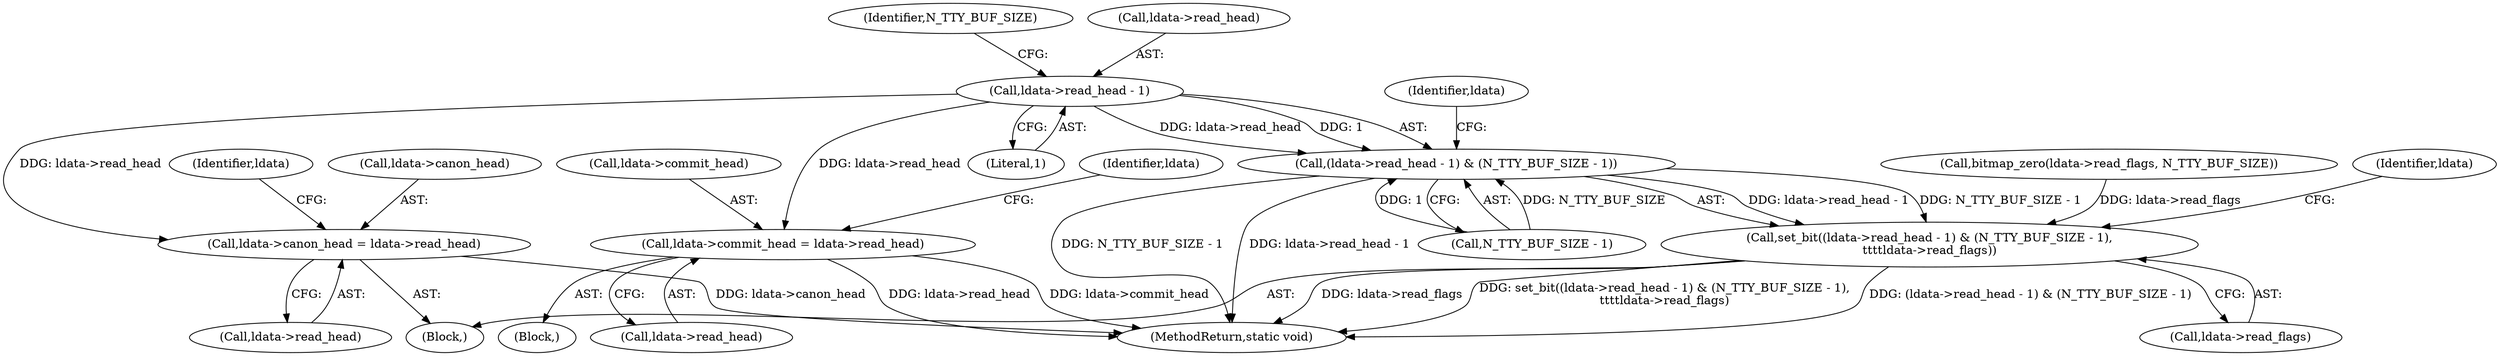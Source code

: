 digraph "0_linux_966031f340185eddd05affcf72b740549f056348_0@API" {
"1000167" [label="(Call,ldata->read_head - 1)"];
"1000166" [label="(Call,(ldata->read_head - 1) & (N_TTY_BUF_SIZE - 1))"];
"1000165" [label="(Call,set_bit((ldata->read_head - 1) & (N_TTY_BUF_SIZE - 1),\n\t\t\t\tldata->read_flags))"];
"1000178" [label="(Call,ldata->canon_head = ldata->read_head)"];
"1000190" [label="(Call,ldata->commit_head = ldata->read_head)"];
"1000173" [label="(Identifier,N_TTY_BUF_SIZE)"];
"1000190" [label="(Call,ldata->commit_head = ldata->read_head)"];
"1000194" [label="(Call,ldata->read_head)"];
"1000168" [label="(Call,ldata->read_head)"];
"1000463" [label="(MethodReturn,static void)"];
"1000166" [label="(Call,(ldata->read_head - 1) & (N_TTY_BUF_SIZE - 1))"];
"1000164" [label="(Block,)"];
"1000182" [label="(Call,ldata->read_head)"];
"1000191" [label="(Call,ldata->commit_head)"];
"1000187" [label="(Identifier,ldata)"];
"1000129" [label="(Block,)"];
"1000171" [label="(Literal,1)"];
"1000178" [label="(Call,ldata->canon_head = ldata->read_head)"];
"1000130" [label="(Call,bitmap_zero(ldata->read_flags, N_TTY_BUF_SIZE))"];
"1000176" [label="(Identifier,ldata)"];
"1000175" [label="(Call,ldata->read_flags)"];
"1000180" [label="(Identifier,ldata)"];
"1000172" [label="(Call,N_TTY_BUF_SIZE - 1)"];
"1000179" [label="(Call,ldata->canon_head)"];
"1000167" [label="(Call,ldata->read_head - 1)"];
"1000199" [label="(Identifier,ldata)"];
"1000165" [label="(Call,set_bit((ldata->read_head - 1) & (N_TTY_BUF_SIZE - 1),\n\t\t\t\tldata->read_flags))"];
"1000167" -> "1000166"  [label="AST: "];
"1000167" -> "1000171"  [label="CFG: "];
"1000168" -> "1000167"  [label="AST: "];
"1000171" -> "1000167"  [label="AST: "];
"1000173" -> "1000167"  [label="CFG: "];
"1000167" -> "1000166"  [label="DDG: ldata->read_head"];
"1000167" -> "1000166"  [label="DDG: 1"];
"1000167" -> "1000178"  [label="DDG: ldata->read_head"];
"1000167" -> "1000190"  [label="DDG: ldata->read_head"];
"1000166" -> "1000165"  [label="AST: "];
"1000166" -> "1000172"  [label="CFG: "];
"1000172" -> "1000166"  [label="AST: "];
"1000176" -> "1000166"  [label="CFG: "];
"1000166" -> "1000463"  [label="DDG: N_TTY_BUF_SIZE - 1"];
"1000166" -> "1000463"  [label="DDG: ldata->read_head - 1"];
"1000166" -> "1000165"  [label="DDG: ldata->read_head - 1"];
"1000166" -> "1000165"  [label="DDG: N_TTY_BUF_SIZE - 1"];
"1000172" -> "1000166"  [label="DDG: N_TTY_BUF_SIZE"];
"1000172" -> "1000166"  [label="DDG: 1"];
"1000165" -> "1000164"  [label="AST: "];
"1000165" -> "1000175"  [label="CFG: "];
"1000175" -> "1000165"  [label="AST: "];
"1000180" -> "1000165"  [label="CFG: "];
"1000165" -> "1000463"  [label="DDG: (ldata->read_head - 1) & (N_TTY_BUF_SIZE - 1)"];
"1000165" -> "1000463"  [label="DDG: ldata->read_flags"];
"1000165" -> "1000463"  [label="DDG: set_bit((ldata->read_head - 1) & (N_TTY_BUF_SIZE - 1),\n\t\t\t\tldata->read_flags)"];
"1000130" -> "1000165"  [label="DDG: ldata->read_flags"];
"1000178" -> "1000164"  [label="AST: "];
"1000178" -> "1000182"  [label="CFG: "];
"1000179" -> "1000178"  [label="AST: "];
"1000182" -> "1000178"  [label="AST: "];
"1000187" -> "1000178"  [label="CFG: "];
"1000178" -> "1000463"  [label="DDG: ldata->canon_head"];
"1000190" -> "1000129"  [label="AST: "];
"1000190" -> "1000194"  [label="CFG: "];
"1000191" -> "1000190"  [label="AST: "];
"1000194" -> "1000190"  [label="AST: "];
"1000199" -> "1000190"  [label="CFG: "];
"1000190" -> "1000463"  [label="DDG: ldata->read_head"];
"1000190" -> "1000463"  [label="DDG: ldata->commit_head"];
}
